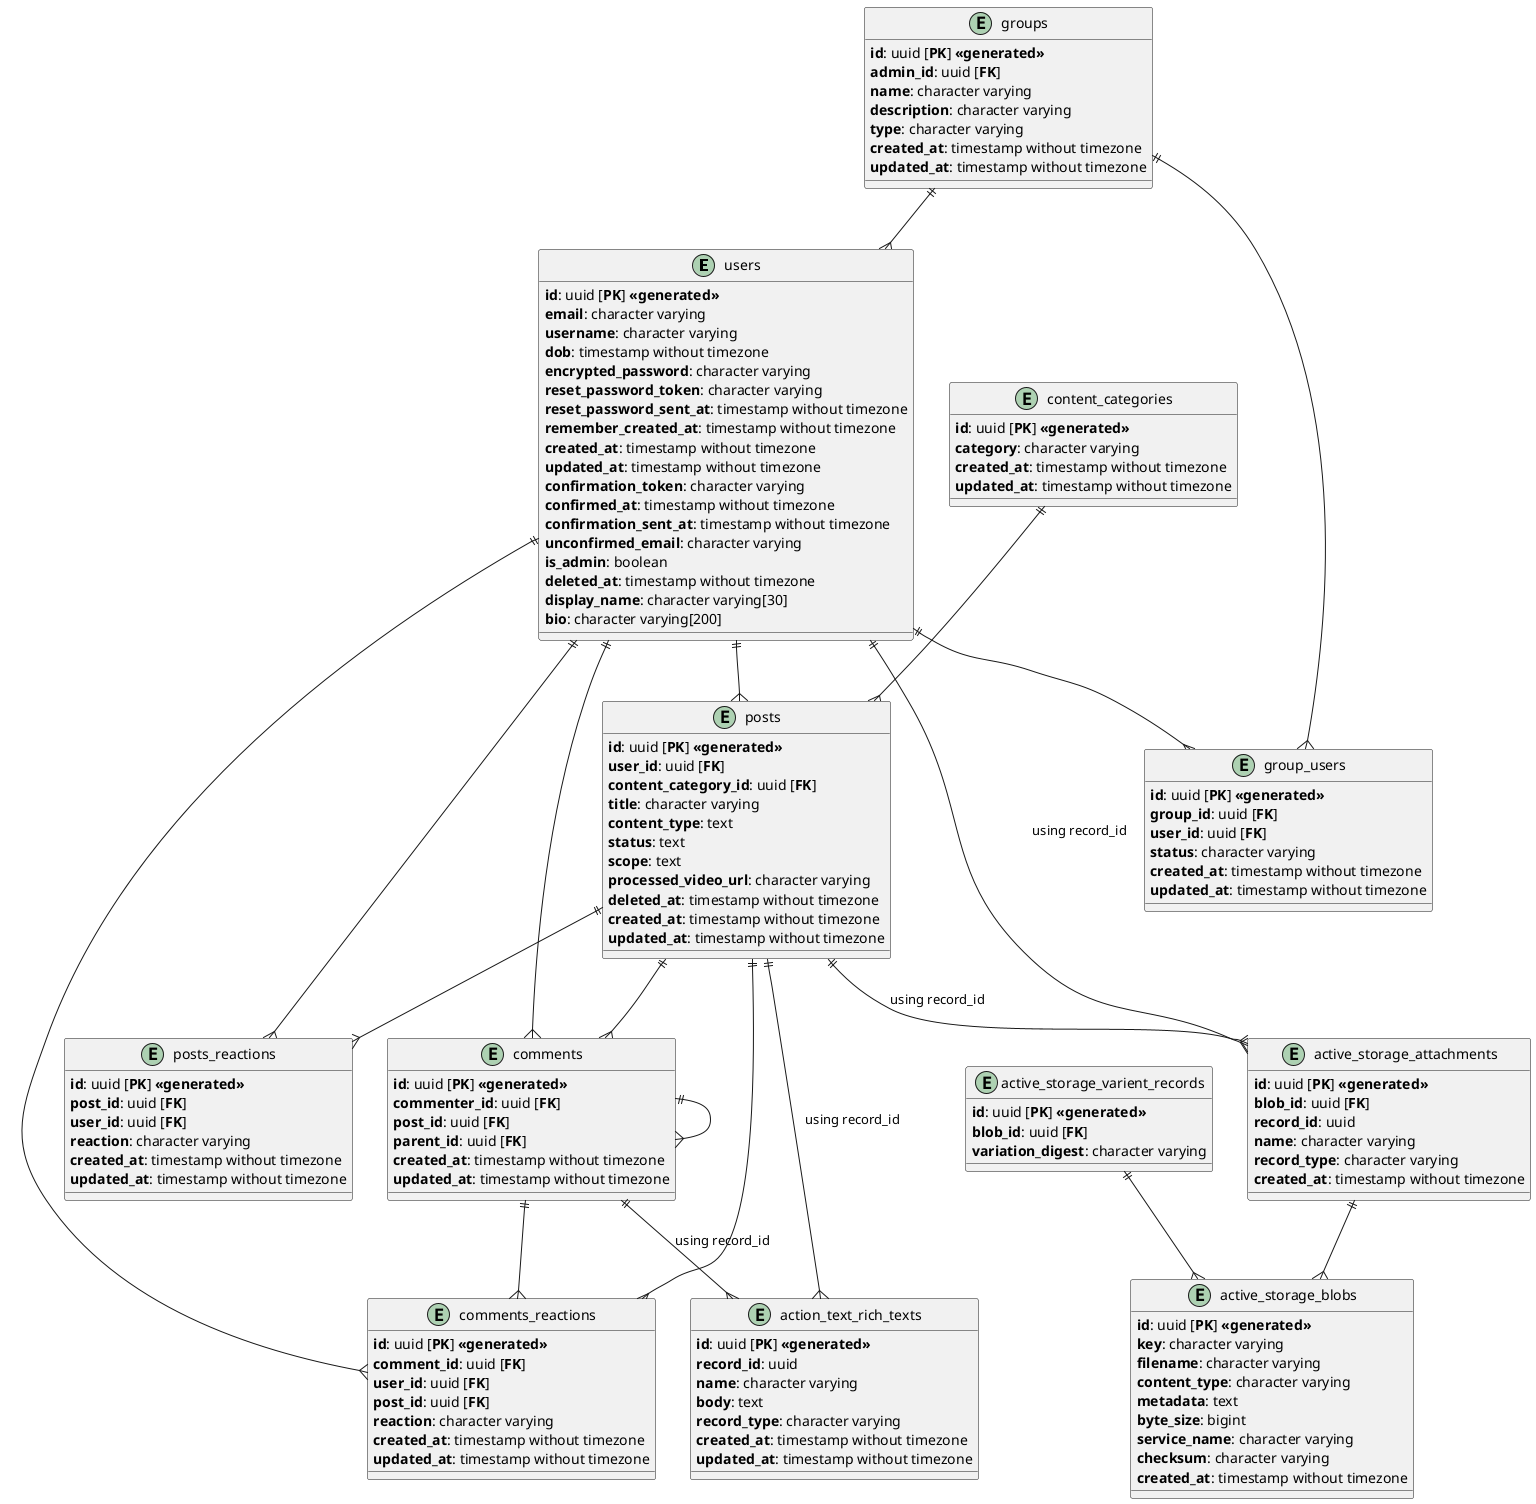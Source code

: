 @startuml entity

entity users{
  **id**: uuid [**PK**] **<<generated>>**
  **email**: character varying
  **username**: character varying
  **dob**: timestamp without timezone
  **encrypted_password**: character varying
  **reset_password_token**: character varying
  **reset_password_sent_at**: timestamp without timezone
  **remember_created_at**: timestamp without timezone
  **created_at**: timestamp without timezone
  **updated_at**: timestamp without timezone
  **confirmation_token**: character varying
  **confirmed_at**: timestamp without timezone
  **confirmation_sent_at**: timestamp without timezone
  **unconfirmed_email**: character varying
  **is_admin**: boolean
  **deleted_at**: timestamp without timezone
  **display_name**: character varying[30]
  **bio**: character varying[200]
}

entity content_categories{
  **id**: uuid [**PK**] **<<generated>>**
  **category**: character varying
  **created_at**: timestamp without timezone
  **updated_at**: timestamp without timezone
}

entity posts{
  **id**: uuid [**PK**] **<<generated>>**
  **user_id**: uuid [**FK**]
  **content_category_id**: uuid [**FK**]
  **title**: character varying
  **content_type**: text
  **status**: text
  **scope**: text
  **processed_video_url**: character varying
  **deleted_at**: timestamp without timezone
  **created_at**: timestamp without timezone
  **updated_at**: timestamp without timezone
}

entity posts_reactions{
  **id**: uuid [**PK**] **<<generated>>**
  **post_id**: uuid [**FK**]
  **user_id**: uuid [**FK**]
  **reaction**: character varying
  **created_at**: timestamp without timezone
  **updated_at**: timestamp without timezone
}

entity comments{
  **id**: uuid [**PK**] **<<generated>>**
  **commenter_id**: uuid [**FK**]
  **post_id**: uuid [**FK**]
  **parent_id**: uuid [**FK**]
  **created_at**: timestamp without timezone
  **updated_at**: timestamp without timezone
}

entity comments_reactions{
  **id**: uuid [**PK**] **<<generated>>**
  **comment_id**: uuid [**FK**]
  **user_id**: uuid [**FK**]
  **post_id**: uuid [**FK**]
  **reaction**: character varying
  **created_at**: timestamp without timezone
  **updated_at**: timestamp without timezone
}

entity groups{
  **id**: uuid [**PK**] **<<generated>>**
  **admin_id**: uuid [**FK**]
  **name**: character varying
  **description**: character varying
  **type**: character varying
  **created_at**: timestamp without timezone
  **updated_at**: timestamp without timezone
}

entity group_users{
  **id**: uuid [**PK**] **<<generated>>**
  **group_id**: uuid [**FK**]
  **user_id**: uuid [**FK**]
  **status**: character varying
  **created_at**: timestamp without timezone
  **updated_at**: timestamp without timezone
}

' Rich text generated table
entity action_text_rich_texts{
  **id**: uuid [**PK**] **<<generated>>**
  **record_id**: uuid
  **name**: character varying
  **body**: text
  **record_type**: character varying
  **created_at**: timestamp without timezone
  **updated_at**: timestamp without timezone
}

' Active storage generated table
entity active_storage_attachments{
  **id**: uuid [**PK**] **<<generated>>**
  **blob_id**: uuid [**FK**]
  **record_id**: uuid
  **name**: character varying
  **record_type**: character varying
  **created_at**: timestamp without timezone
}

' Active storage generated table
entity active_storage_blobs{
  **id**: uuid [**PK**] **<<generated>>**
  **key**: character varying
  **filename**: character varying
  **content_type**: character varying
  **metadata**: text
  **byte_size**: bigint
  **service_name**: character varying
  **checksum**: character varying
  **created_at**: timestamp without timezone
}

' Active storage generated table
entity active_storage_varient_records{
  **id**: uuid [**PK**] **<<generated>>**
  **blob_id**: uuid [**FK**]
  **variation_digest**: character varying
}

posts ||--{ action_text_rich_texts : "using record_id"
comments ||--{ action_text_rich_texts : "using record_id"

users ||--{ active_storage_attachments : "using record_id"
posts ||--{ active_storage_attachments : "using record_id"


active_storage_varient_records ||--{ active_storage_blobs
active_storage_attachments ||--{ active_storage_blobs


users ||--{ posts
content_categories ||--{ posts

posts ||--{ posts_reactions
users ||--{ posts_reactions

posts ||--{ comments
comments ||--{ comments
users ||--{ comments

comments ||--{ comments_reactions
users ||--{ comments_reactions
posts ||--{ comments_reactions

groups ||--{ group_users
users ||--{ group_users

groups ||--{ users

}



@enduml